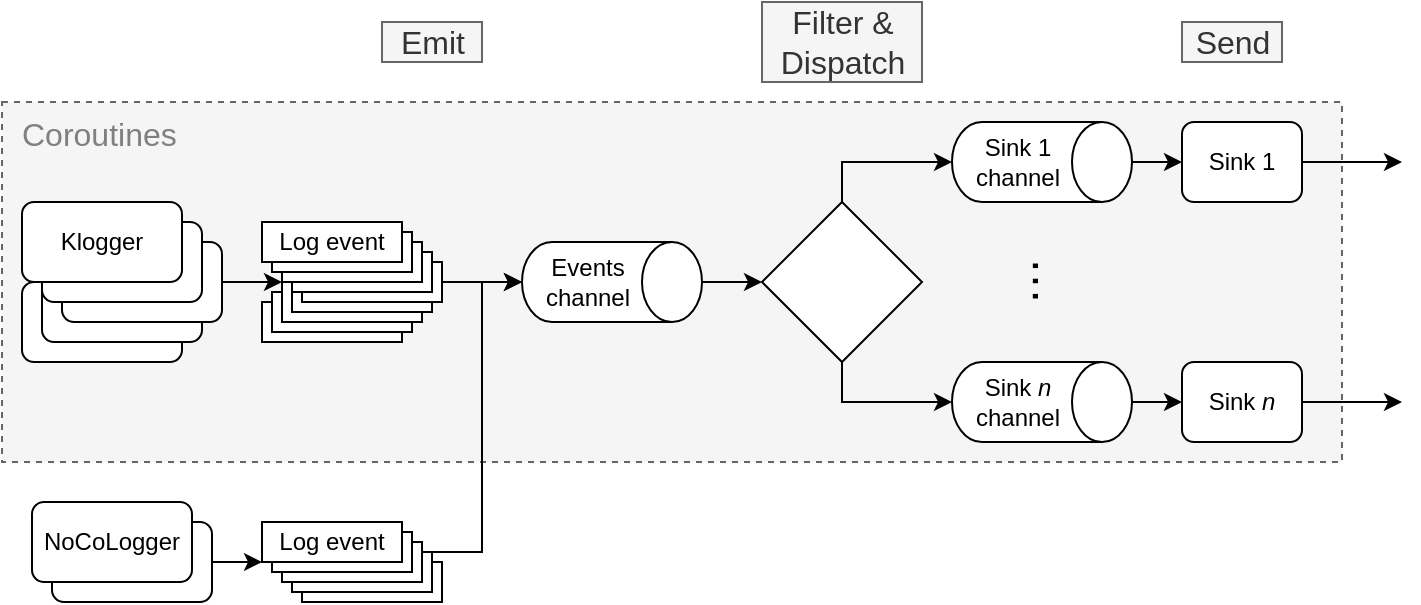 <mxfile version="14.7.4" type="embed"><diagram id="XK3sjVT5d-Bfbds4p5KX" name="Page-1"><mxGraphModel dx="833" dy="447" grid="1" gridSize="10" guides="1" tooltips="1" connect="1" arrows="1" fold="1" page="1" pageScale="1" pageWidth="1169" pageHeight="827" math="0" shadow="0"><root><mxCell id="0"/><mxCell id="1" parent="0"/><mxCell id="58" value="Coroutines" style="rounded=0;whiteSpace=wrap;html=1;fontSize=16;dashed=1;strokeColor=#666666;fillColor=#f5f5f5;verticalAlign=top;align=left;spacingLeft=8;fontColor=#808080;" parent="1" vertex="1"><mxGeometry x="10" y="60" width="670" height="180" as="geometry"/></mxCell><mxCell id="42" style="edgeStyle=orthogonalEdgeStyle;rounded=0;orthogonalLoop=1;jettySize=auto;html=1;entryX=0;entryY=0.5;entryDx=0;entryDy=0;fontSize=24;" parent="1" source="2" target="11" edge="1"><mxGeometry relative="1" as="geometry"/></mxCell><mxCell id="2" value="Events channel" style="shape=cylinder3;whiteSpace=wrap;html=1;boundedLbl=1;backgroundOutline=1;size=15;rotation=90;horizontal=0;" parent="1" vertex="1"><mxGeometry x="295" y="105" width="40" height="90" as="geometry"/></mxCell><mxCell id="51" style="edgeStyle=orthogonalEdgeStyle;rounded=0;orthogonalLoop=1;jettySize=auto;html=1;exitX=0.5;exitY=0;exitDx=0;exitDy=0;exitPerimeter=0;entryX=0;entryY=0.5;entryDx=0;entryDy=0;fontSize=24;" parent="1" source="3" target="49" edge="1"><mxGeometry relative="1" as="geometry"/></mxCell><mxCell id="3" value="Sink 1 channel" style="shape=cylinder3;whiteSpace=wrap;html=1;boundedLbl=1;backgroundOutline=1;size=15;rotation=90;horizontal=0;" parent="1" vertex="1"><mxGeometry x="510" y="45" width="40" height="90" as="geometry"/></mxCell><mxCell id="52" style="edgeStyle=orthogonalEdgeStyle;rounded=0;orthogonalLoop=1;jettySize=auto;html=1;exitX=0.5;exitY=0;exitDx=0;exitDy=0;exitPerimeter=0;entryX=0;entryY=0.5;entryDx=0;entryDy=0;fontSize=24;" parent="1" source="4" target="50" edge="1"><mxGeometry relative="1" as="geometry"/></mxCell><mxCell id="4" value="Sink &lt;i&gt;n&lt;/i&gt; channel" style="shape=cylinder3;whiteSpace=wrap;html=1;boundedLbl=1;backgroundOutline=1;size=15;rotation=90;horizontal=0;" parent="1" vertex="1"><mxGeometry x="510" y="165" width="40" height="90" as="geometry"/></mxCell><mxCell id="40" style="edgeStyle=orthogonalEdgeStyle;rounded=0;orthogonalLoop=1;jettySize=auto;html=1;entryX=0.5;entryY=1;entryDx=0;entryDy=0;entryPerimeter=0;fontSize=24;exitX=0.5;exitY=0;exitDx=0;exitDy=0;" parent="1" source="11" target="3" edge="1"><mxGeometry relative="1" as="geometry"/></mxCell><mxCell id="41" style="edgeStyle=orthogonalEdgeStyle;rounded=0;orthogonalLoop=1;jettySize=auto;html=1;entryX=0.5;entryY=1;entryDx=0;entryDy=0;entryPerimeter=0;fontSize=24;exitX=0.5;exitY=1;exitDx=0;exitDy=0;" parent="1" source="11" target="4" edge="1"><mxGeometry relative="1" as="geometry"/></mxCell><mxCell id="11" value="" style="rhombus;whiteSpace=wrap;html=1;" parent="1" vertex="1"><mxGeometry x="390" y="110" width="80" height="80" as="geometry"/></mxCell><mxCell id="29" value="" style="group" parent="1" vertex="1" connectable="0"><mxGeometry x="20" y="110" width="100" height="80" as="geometry"/></mxCell><mxCell id="18" value="Klogger" style="rounded=1;whiteSpace=wrap;html=1;" parent="29" vertex="1"><mxGeometry y="40" width="80" height="40" as="geometry"/></mxCell><mxCell id="14" value="Klogger" style="rounded=1;whiteSpace=wrap;html=1;" parent="29" vertex="1"><mxGeometry x="10" y="30" width="80" height="40" as="geometry"/></mxCell><mxCell id="15" value="Klogger" style="rounded=1;whiteSpace=wrap;html=1;" parent="29" vertex="1"><mxGeometry x="20" y="20" width="80" height="40" as="geometry"/></mxCell><mxCell id="13" value="Klogger" style="rounded=1;whiteSpace=wrap;html=1;" parent="29" vertex="1"><mxGeometry x="10" y="10" width="80" height="40" as="geometry"/></mxCell><mxCell id="12" value="Klogger" style="rounded=1;whiteSpace=wrap;html=1;" parent="29" vertex="1"><mxGeometry width="80" height="40" as="geometry"/></mxCell><mxCell id="30" value="" style="group" parent="1" vertex="1" connectable="0"><mxGeometry x="140" y="120" width="90" height="60" as="geometry"/></mxCell><mxCell id="25" value="" style="rounded=0;whiteSpace=wrap;html=1;" parent="30" vertex="1"><mxGeometry y="40" width="70" height="20" as="geometry"/></mxCell><mxCell id="26" value="" style="rounded=0;whiteSpace=wrap;html=1;" parent="30" vertex="1"><mxGeometry x="5" y="35" width="70" height="20" as="geometry"/></mxCell><mxCell id="27" value="" style="rounded=0;whiteSpace=wrap;html=1;" parent="30" vertex="1"><mxGeometry x="10" y="30" width="70" height="20" as="geometry"/></mxCell><mxCell id="28" value="" style="rounded=0;whiteSpace=wrap;html=1;" parent="30" vertex="1"><mxGeometry x="15" y="25" width="70" height="20" as="geometry"/></mxCell><mxCell id="22" value="" style="rounded=0;whiteSpace=wrap;html=1;" parent="30" vertex="1"><mxGeometry x="20" y="20" width="70" height="20" as="geometry"/></mxCell><mxCell id="23" value="" style="rounded=0;whiteSpace=wrap;html=1;" parent="30" vertex="1"><mxGeometry x="15" y="15" width="70" height="20" as="geometry"/></mxCell><mxCell id="21" value="" style="rounded=0;whiteSpace=wrap;html=1;" parent="30" vertex="1"><mxGeometry x="10" y="10" width="70" height="20" as="geometry"/></mxCell><mxCell id="20" value="" style="rounded=0;whiteSpace=wrap;html=1;" parent="30" vertex="1"><mxGeometry x="5" y="5" width="70" height="20" as="geometry"/></mxCell><mxCell id="9" value="Log event" style="rounded=0;whiteSpace=wrap;html=1;" parent="30" vertex="1"><mxGeometry width="70" height="20" as="geometry"/></mxCell><mxCell id="32" value="…" style="text;html=1;align=center;verticalAlign=middle;resizable=0;points=[];autosize=1;strokeColor=none;horizontal=0;fontSize=24;" parent="1" vertex="1"><mxGeometry x="500" y="135" width="40" height="30" as="geometry"/></mxCell><mxCell id="39" value="" style="group" parent="1" vertex="1" connectable="0"><mxGeometry x="25" y="260" width="90" height="50" as="geometry"/></mxCell><mxCell id="37" value="Klogger" style="rounded=1;whiteSpace=wrap;html=1;" parent="39" vertex="1"><mxGeometry x="10" y="10" width="80" height="40" as="geometry"/></mxCell><mxCell id="38" value="NoCoLogger" style="rounded=1;whiteSpace=wrap;html=1;" parent="39" vertex="1"><mxGeometry width="80" height="40" as="geometry"/></mxCell><mxCell id="43" style="edgeStyle=orthogonalEdgeStyle;rounded=0;orthogonalLoop=1;jettySize=auto;html=1;exitX=1;exitY=0.5;exitDx=0;exitDy=0;entryX=0.5;entryY=1;entryDx=0;entryDy=0;entryPerimeter=0;fontSize=24;" parent="1" source="22" target="2" edge="1"><mxGeometry relative="1" as="geometry"/></mxCell><mxCell id="44" style="rounded=0;orthogonalLoop=1;jettySize=auto;html=1;fontSize=24;entryX=0;entryY=1;entryDx=0;entryDy=0;" parent="1" source="37" target="68" edge="1"><mxGeometry relative="1" as="geometry"><mxPoint x="220" y="330" as="targetPoint"/></mxGeometry></mxCell><mxCell id="45" style="edgeStyle=orthogonalEdgeStyle;rounded=0;orthogonalLoop=1;jettySize=auto;html=1;exitX=1;exitY=0.5;exitDx=0;exitDy=0;entryX=0;entryY=1;entryDx=0;entryDy=0;fontSize=24;" parent="1" source="15" target="21" edge="1"><mxGeometry relative="1" as="geometry"/></mxCell><mxCell id="72" style="edgeStyle=orthogonalEdgeStyle;rounded=0;orthogonalLoop=1;jettySize=auto;html=1;" edge="1" parent="1" source="49"><mxGeometry relative="1" as="geometry"><mxPoint x="710" y="90" as="targetPoint"/></mxGeometry></mxCell><mxCell id="49" value="Sink 1" style="rounded=1;whiteSpace=wrap;html=1;" parent="1" vertex="1"><mxGeometry x="600" y="70" width="60" height="40" as="geometry"/></mxCell><mxCell id="73" style="edgeStyle=orthogonalEdgeStyle;rounded=0;orthogonalLoop=1;jettySize=auto;html=1;exitX=1;exitY=0.5;exitDx=0;exitDy=0;" edge="1" parent="1" source="50"><mxGeometry relative="1" as="geometry"><mxPoint x="710" y="210" as="targetPoint"/></mxGeometry></mxCell><mxCell id="50" value="Sink &lt;i&gt;n&lt;/i&gt;" style="rounded=1;whiteSpace=wrap;html=1;" parent="1" vertex="1"><mxGeometry x="600" y="190" width="60" height="40" as="geometry"/></mxCell><mxCell id="53" value="Emit" style="text;html=1;align=center;verticalAlign=middle;resizable=0;points=[];autosize=1;fontSize=16;fillColor=#f5f5f5;strokeColor=#666666;fontColor=#333333;" parent="1" vertex="1"><mxGeometry x="200" y="20" width="50" height="20" as="geometry"/></mxCell><mxCell id="54" value="Filter &amp;amp;&lt;br style=&quot;font-size: 16px;&quot;&gt;Dispatch" style="text;html=1;align=center;verticalAlign=middle;resizable=0;points=[];autosize=1;strokeColor=#666666;fontSize=16;fillColor=#f5f5f5;fontColor=#333333;" parent="1" vertex="1"><mxGeometry x="390" y="10" width="80" height="40" as="geometry"/></mxCell><mxCell id="55" value="Send" style="text;html=1;align=center;verticalAlign=middle;resizable=0;points=[];autosize=1;strokeColor=#666666;fontSize=16;fillColor=#f5f5f5;fontColor=#333333;" parent="1" vertex="1"><mxGeometry x="600" y="20" width="50" height="20" as="geometry"/></mxCell><mxCell id="70" value="" style="group" parent="1" vertex="1" connectable="0"><mxGeometry x="140" y="270" width="90" height="40" as="geometry"/></mxCell><mxCell id="64" value="" style="rounded=0;whiteSpace=wrap;html=1;" parent="70" vertex="1"><mxGeometry x="20" y="20" width="70" height="20" as="geometry"/></mxCell><mxCell id="65" value="" style="rounded=0;whiteSpace=wrap;html=1;" parent="70" vertex="1"><mxGeometry x="15" y="15" width="70" height="20" as="geometry"/></mxCell><mxCell id="66" value="" style="rounded=0;whiteSpace=wrap;html=1;" parent="70" vertex="1"><mxGeometry x="10" y="10" width="70" height="20" as="geometry"/></mxCell><mxCell id="67" value="" style="rounded=0;whiteSpace=wrap;html=1;" parent="70" vertex="1"><mxGeometry x="5" y="5" width="70" height="20" as="geometry"/></mxCell><mxCell id="68" value="Log event" style="rounded=0;whiteSpace=wrap;html=1;" parent="70" vertex="1"><mxGeometry width="70" height="20" as="geometry"/></mxCell><mxCell id="71" style="edgeStyle=orthogonalEdgeStyle;rounded=0;orthogonalLoop=1;jettySize=auto;html=1;fontSize=16;fontColor=#808080;entryX=0.5;entryY=1;entryDx=0;entryDy=0;entryPerimeter=0;exitX=1;exitY=0.25;exitDx=0;exitDy=0;" parent="1" source="66" target="2" edge="1"><mxGeometry relative="1" as="geometry"><mxPoint x="340" y="290" as="targetPoint"/><Array as="points"><mxPoint x="250" y="285"/><mxPoint x="250" y="150"/></Array></mxGeometry></mxCell></root></mxGraphModel></diagram></mxfile>